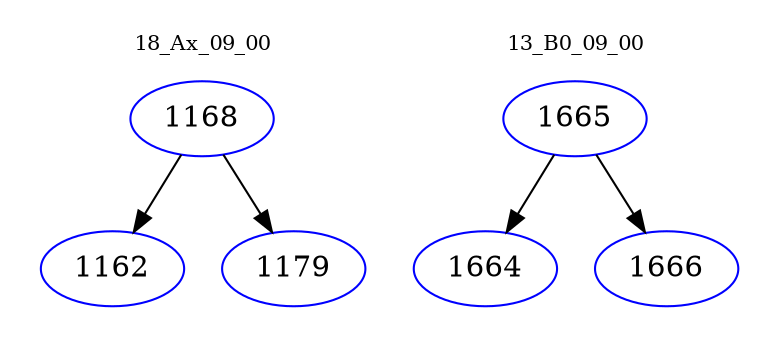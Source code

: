 digraph{
subgraph cluster_0 {
color = white
label = "18_Ax_09_00";
fontsize=10;
T0_1168 [label="1168", color="blue"]
T0_1168 -> T0_1162 [color="black"]
T0_1162 [label="1162", color="blue"]
T0_1168 -> T0_1179 [color="black"]
T0_1179 [label="1179", color="blue"]
}
subgraph cluster_1 {
color = white
label = "13_B0_09_00";
fontsize=10;
T1_1665 [label="1665", color="blue"]
T1_1665 -> T1_1664 [color="black"]
T1_1664 [label="1664", color="blue"]
T1_1665 -> T1_1666 [color="black"]
T1_1666 [label="1666", color="blue"]
}
}
